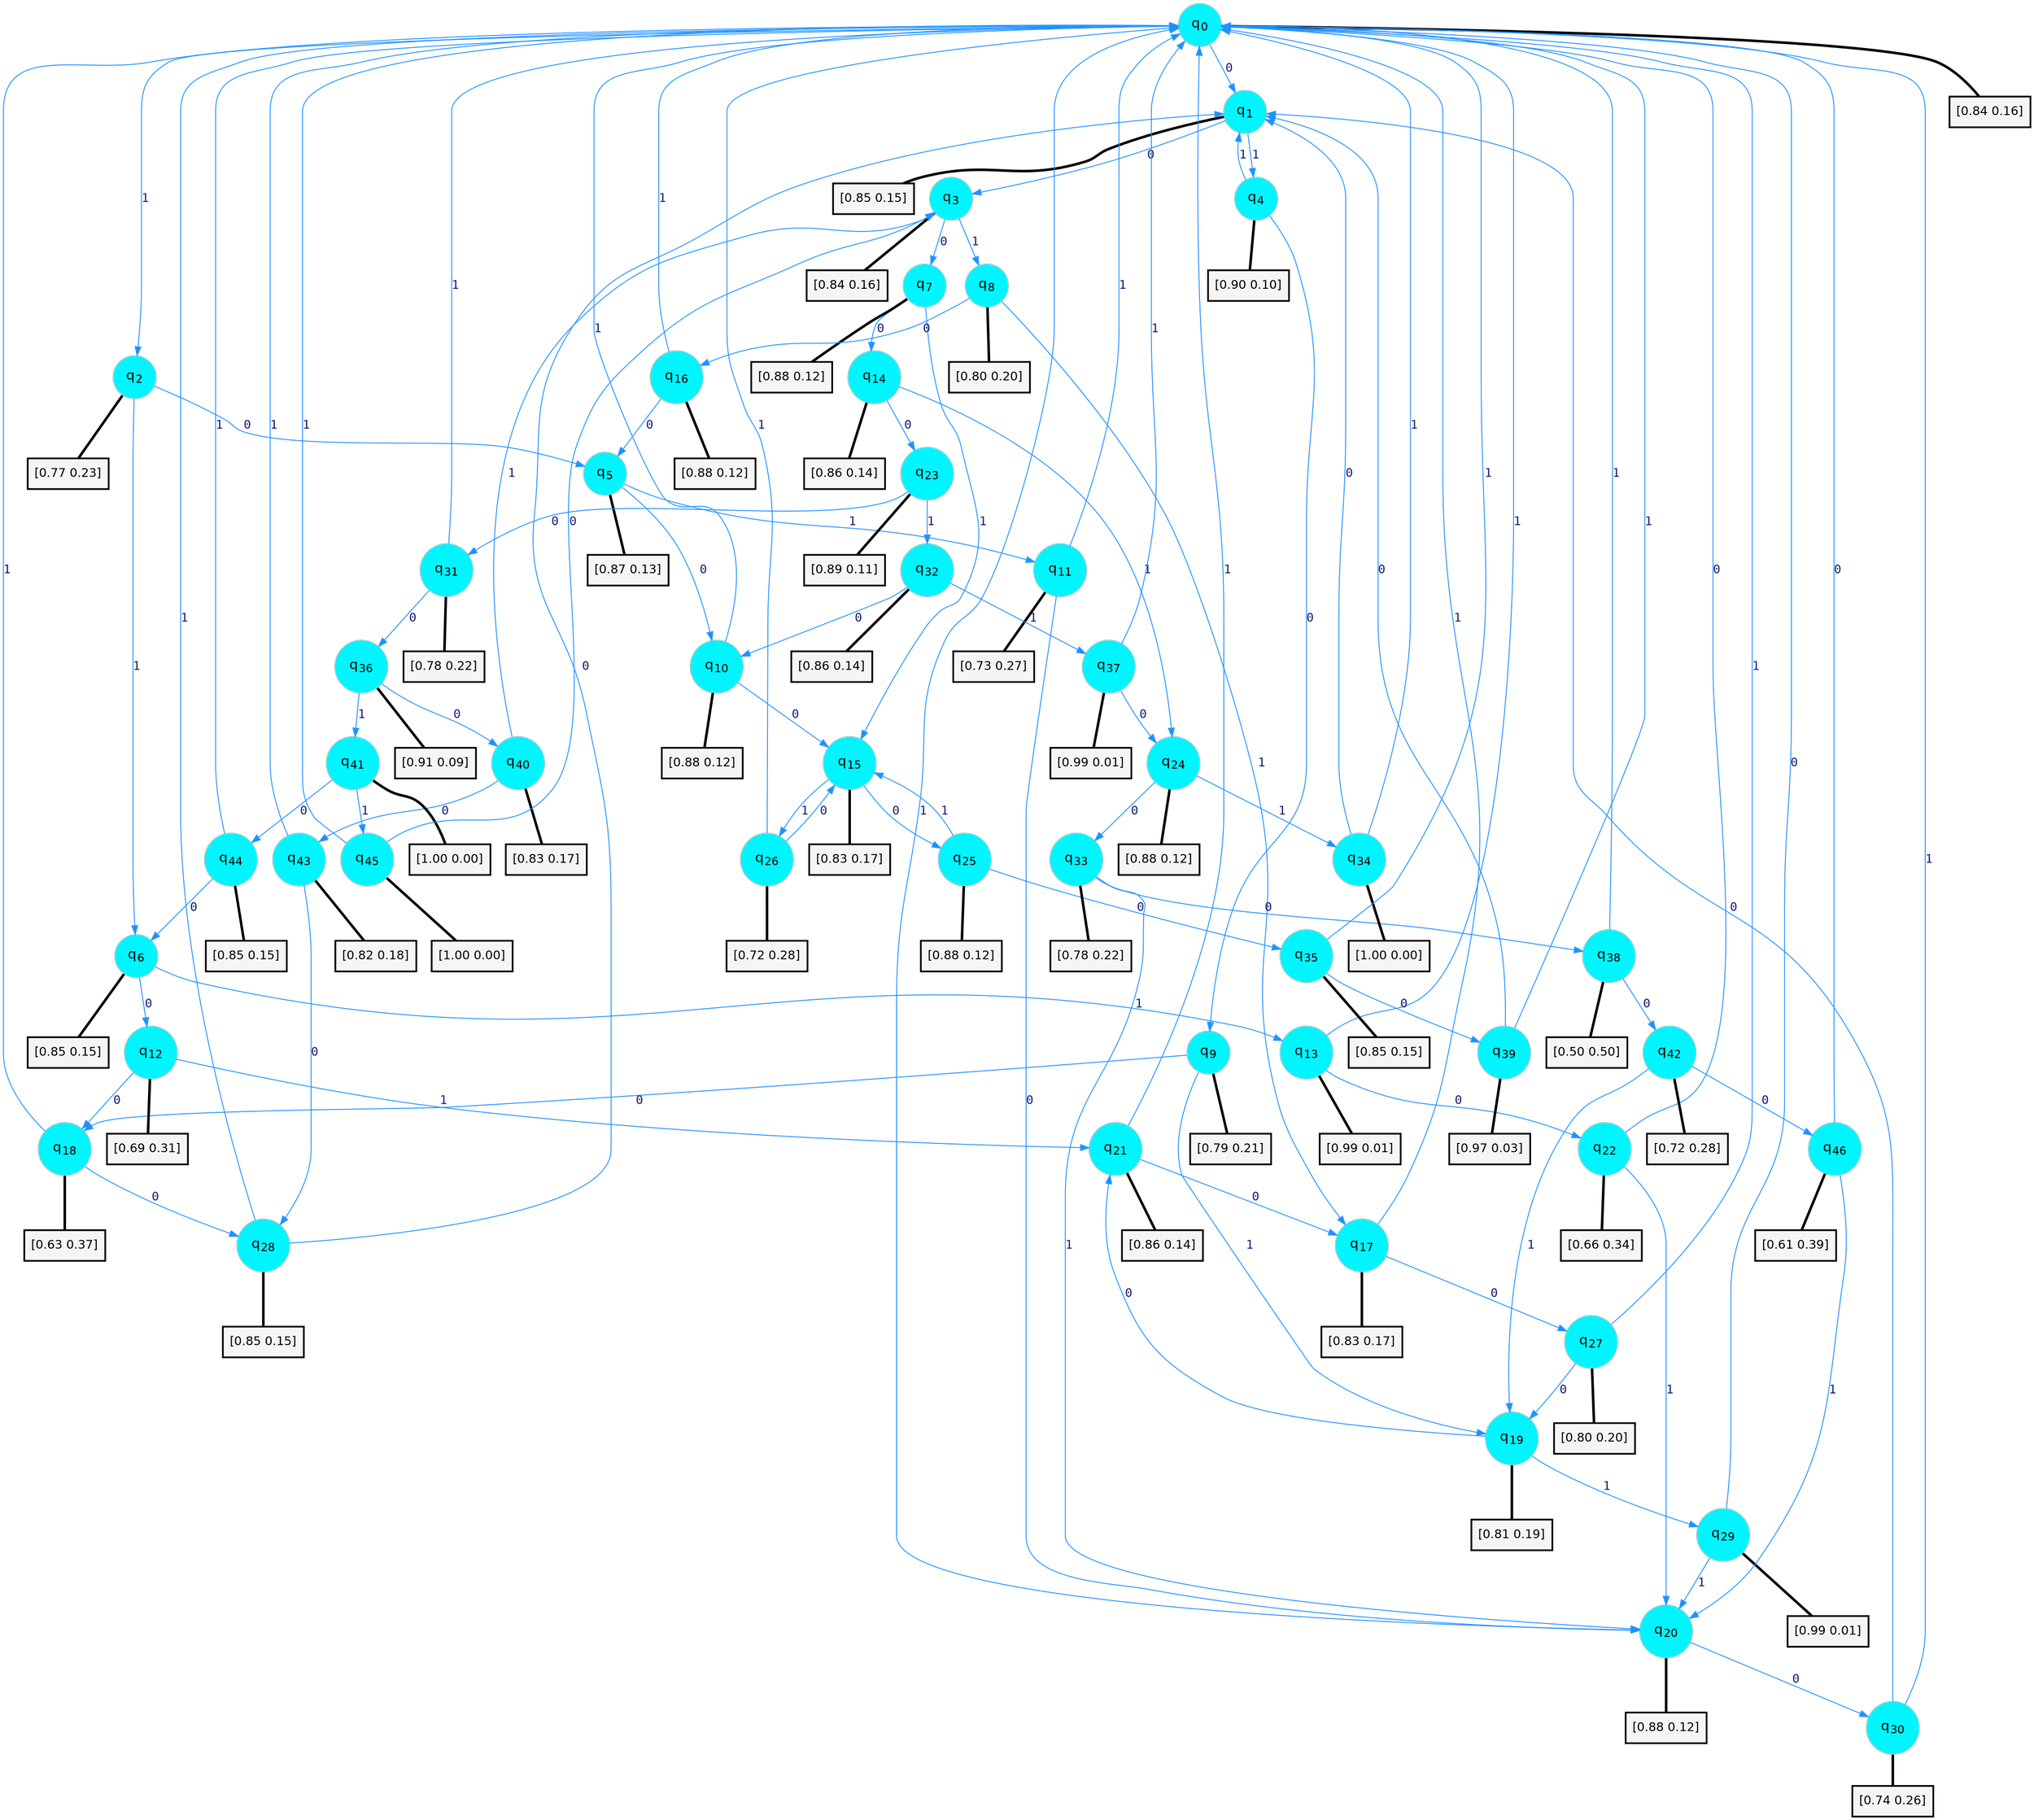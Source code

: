 digraph G {
graph [
bgcolor=transparent, dpi=300, rankdir=TD, size="40,25"];
node [
color=gray, fillcolor=turquoise1, fontcolor=black, fontname=Helvetica, fontsize=16, fontweight=bold, shape=circle, style=filled];
edge [
arrowsize=1, color=dodgerblue1, fontcolor=midnightblue, fontname=courier, fontweight=bold, penwidth=1, style=solid, weight=20];
0[label=<q<SUB>0</SUB>>];
1[label=<q<SUB>1</SUB>>];
2[label=<q<SUB>2</SUB>>];
3[label=<q<SUB>3</SUB>>];
4[label=<q<SUB>4</SUB>>];
5[label=<q<SUB>5</SUB>>];
6[label=<q<SUB>6</SUB>>];
7[label=<q<SUB>7</SUB>>];
8[label=<q<SUB>8</SUB>>];
9[label=<q<SUB>9</SUB>>];
10[label=<q<SUB>10</SUB>>];
11[label=<q<SUB>11</SUB>>];
12[label=<q<SUB>12</SUB>>];
13[label=<q<SUB>13</SUB>>];
14[label=<q<SUB>14</SUB>>];
15[label=<q<SUB>15</SUB>>];
16[label=<q<SUB>16</SUB>>];
17[label=<q<SUB>17</SUB>>];
18[label=<q<SUB>18</SUB>>];
19[label=<q<SUB>19</SUB>>];
20[label=<q<SUB>20</SUB>>];
21[label=<q<SUB>21</SUB>>];
22[label=<q<SUB>22</SUB>>];
23[label=<q<SUB>23</SUB>>];
24[label=<q<SUB>24</SUB>>];
25[label=<q<SUB>25</SUB>>];
26[label=<q<SUB>26</SUB>>];
27[label=<q<SUB>27</SUB>>];
28[label=<q<SUB>28</SUB>>];
29[label=<q<SUB>29</SUB>>];
30[label=<q<SUB>30</SUB>>];
31[label=<q<SUB>31</SUB>>];
32[label=<q<SUB>32</SUB>>];
33[label=<q<SUB>33</SUB>>];
34[label=<q<SUB>34</SUB>>];
35[label=<q<SUB>35</SUB>>];
36[label=<q<SUB>36</SUB>>];
37[label=<q<SUB>37</SUB>>];
38[label=<q<SUB>38</SUB>>];
39[label=<q<SUB>39</SUB>>];
40[label=<q<SUB>40</SUB>>];
41[label=<q<SUB>41</SUB>>];
42[label=<q<SUB>42</SUB>>];
43[label=<q<SUB>43</SUB>>];
44[label=<q<SUB>44</SUB>>];
45[label=<q<SUB>45</SUB>>];
46[label=<q<SUB>46</SUB>>];
47[label="[0.84 0.16]", shape=box,fontcolor=black, fontname=Helvetica, fontsize=14, penwidth=2, fillcolor=whitesmoke,color=black];
48[label="[0.85 0.15]", shape=box,fontcolor=black, fontname=Helvetica, fontsize=14, penwidth=2, fillcolor=whitesmoke,color=black];
49[label="[0.77 0.23]", shape=box,fontcolor=black, fontname=Helvetica, fontsize=14, penwidth=2, fillcolor=whitesmoke,color=black];
50[label="[0.84 0.16]", shape=box,fontcolor=black, fontname=Helvetica, fontsize=14, penwidth=2, fillcolor=whitesmoke,color=black];
51[label="[0.90 0.10]", shape=box,fontcolor=black, fontname=Helvetica, fontsize=14, penwidth=2, fillcolor=whitesmoke,color=black];
52[label="[0.87 0.13]", shape=box,fontcolor=black, fontname=Helvetica, fontsize=14, penwidth=2, fillcolor=whitesmoke,color=black];
53[label="[0.85 0.15]", shape=box,fontcolor=black, fontname=Helvetica, fontsize=14, penwidth=2, fillcolor=whitesmoke,color=black];
54[label="[0.88 0.12]", shape=box,fontcolor=black, fontname=Helvetica, fontsize=14, penwidth=2, fillcolor=whitesmoke,color=black];
55[label="[0.80 0.20]", shape=box,fontcolor=black, fontname=Helvetica, fontsize=14, penwidth=2, fillcolor=whitesmoke,color=black];
56[label="[0.79 0.21]", shape=box,fontcolor=black, fontname=Helvetica, fontsize=14, penwidth=2, fillcolor=whitesmoke,color=black];
57[label="[0.88 0.12]", shape=box,fontcolor=black, fontname=Helvetica, fontsize=14, penwidth=2, fillcolor=whitesmoke,color=black];
58[label="[0.73 0.27]", shape=box,fontcolor=black, fontname=Helvetica, fontsize=14, penwidth=2, fillcolor=whitesmoke,color=black];
59[label="[0.69 0.31]", shape=box,fontcolor=black, fontname=Helvetica, fontsize=14, penwidth=2, fillcolor=whitesmoke,color=black];
60[label="[0.99 0.01]", shape=box,fontcolor=black, fontname=Helvetica, fontsize=14, penwidth=2, fillcolor=whitesmoke,color=black];
61[label="[0.86 0.14]", shape=box,fontcolor=black, fontname=Helvetica, fontsize=14, penwidth=2, fillcolor=whitesmoke,color=black];
62[label="[0.83 0.17]", shape=box,fontcolor=black, fontname=Helvetica, fontsize=14, penwidth=2, fillcolor=whitesmoke,color=black];
63[label="[0.88 0.12]", shape=box,fontcolor=black, fontname=Helvetica, fontsize=14, penwidth=2, fillcolor=whitesmoke,color=black];
64[label="[0.83 0.17]", shape=box,fontcolor=black, fontname=Helvetica, fontsize=14, penwidth=2, fillcolor=whitesmoke,color=black];
65[label="[0.63 0.37]", shape=box,fontcolor=black, fontname=Helvetica, fontsize=14, penwidth=2, fillcolor=whitesmoke,color=black];
66[label="[0.81 0.19]", shape=box,fontcolor=black, fontname=Helvetica, fontsize=14, penwidth=2, fillcolor=whitesmoke,color=black];
67[label="[0.88 0.12]", shape=box,fontcolor=black, fontname=Helvetica, fontsize=14, penwidth=2, fillcolor=whitesmoke,color=black];
68[label="[0.86 0.14]", shape=box,fontcolor=black, fontname=Helvetica, fontsize=14, penwidth=2, fillcolor=whitesmoke,color=black];
69[label="[0.66 0.34]", shape=box,fontcolor=black, fontname=Helvetica, fontsize=14, penwidth=2, fillcolor=whitesmoke,color=black];
70[label="[0.89 0.11]", shape=box,fontcolor=black, fontname=Helvetica, fontsize=14, penwidth=2, fillcolor=whitesmoke,color=black];
71[label="[0.88 0.12]", shape=box,fontcolor=black, fontname=Helvetica, fontsize=14, penwidth=2, fillcolor=whitesmoke,color=black];
72[label="[0.88 0.12]", shape=box,fontcolor=black, fontname=Helvetica, fontsize=14, penwidth=2, fillcolor=whitesmoke,color=black];
73[label="[0.72 0.28]", shape=box,fontcolor=black, fontname=Helvetica, fontsize=14, penwidth=2, fillcolor=whitesmoke,color=black];
74[label="[0.80 0.20]", shape=box,fontcolor=black, fontname=Helvetica, fontsize=14, penwidth=2, fillcolor=whitesmoke,color=black];
75[label="[0.85 0.15]", shape=box,fontcolor=black, fontname=Helvetica, fontsize=14, penwidth=2, fillcolor=whitesmoke,color=black];
76[label="[0.99 0.01]", shape=box,fontcolor=black, fontname=Helvetica, fontsize=14, penwidth=2, fillcolor=whitesmoke,color=black];
77[label="[0.74 0.26]", shape=box,fontcolor=black, fontname=Helvetica, fontsize=14, penwidth=2, fillcolor=whitesmoke,color=black];
78[label="[0.78 0.22]", shape=box,fontcolor=black, fontname=Helvetica, fontsize=14, penwidth=2, fillcolor=whitesmoke,color=black];
79[label="[0.86 0.14]", shape=box,fontcolor=black, fontname=Helvetica, fontsize=14, penwidth=2, fillcolor=whitesmoke,color=black];
80[label="[0.78 0.22]", shape=box,fontcolor=black, fontname=Helvetica, fontsize=14, penwidth=2, fillcolor=whitesmoke,color=black];
81[label="[1.00 0.00]", shape=box,fontcolor=black, fontname=Helvetica, fontsize=14, penwidth=2, fillcolor=whitesmoke,color=black];
82[label="[0.85 0.15]", shape=box,fontcolor=black, fontname=Helvetica, fontsize=14, penwidth=2, fillcolor=whitesmoke,color=black];
83[label="[0.91 0.09]", shape=box,fontcolor=black, fontname=Helvetica, fontsize=14, penwidth=2, fillcolor=whitesmoke,color=black];
84[label="[0.99 0.01]", shape=box,fontcolor=black, fontname=Helvetica, fontsize=14, penwidth=2, fillcolor=whitesmoke,color=black];
85[label="[0.50 0.50]", shape=box,fontcolor=black, fontname=Helvetica, fontsize=14, penwidth=2, fillcolor=whitesmoke,color=black];
86[label="[0.97 0.03]", shape=box,fontcolor=black, fontname=Helvetica, fontsize=14, penwidth=2, fillcolor=whitesmoke,color=black];
87[label="[0.83 0.17]", shape=box,fontcolor=black, fontname=Helvetica, fontsize=14, penwidth=2, fillcolor=whitesmoke,color=black];
88[label="[1.00 0.00]", shape=box,fontcolor=black, fontname=Helvetica, fontsize=14, penwidth=2, fillcolor=whitesmoke,color=black];
89[label="[0.72 0.28]", shape=box,fontcolor=black, fontname=Helvetica, fontsize=14, penwidth=2, fillcolor=whitesmoke,color=black];
90[label="[0.82 0.18]", shape=box,fontcolor=black, fontname=Helvetica, fontsize=14, penwidth=2, fillcolor=whitesmoke,color=black];
91[label="[0.85 0.15]", shape=box,fontcolor=black, fontname=Helvetica, fontsize=14, penwidth=2, fillcolor=whitesmoke,color=black];
92[label="[1.00 0.00]", shape=box,fontcolor=black, fontname=Helvetica, fontsize=14, penwidth=2, fillcolor=whitesmoke,color=black];
93[label="[0.61 0.39]", shape=box,fontcolor=black, fontname=Helvetica, fontsize=14, penwidth=2, fillcolor=whitesmoke,color=black];
0->1 [label=0];
0->2 [label=1];
0->47 [arrowhead=none, penwidth=3,color=black];
1->3 [label=0];
1->4 [label=1];
1->48 [arrowhead=none, penwidth=3,color=black];
2->5 [label=0];
2->6 [label=1];
2->49 [arrowhead=none, penwidth=3,color=black];
3->7 [label=0];
3->8 [label=1];
3->50 [arrowhead=none, penwidth=3,color=black];
4->9 [label=0];
4->1 [label=1];
4->51 [arrowhead=none, penwidth=3,color=black];
5->10 [label=0];
5->11 [label=1];
5->52 [arrowhead=none, penwidth=3,color=black];
6->12 [label=0];
6->13 [label=1];
6->53 [arrowhead=none, penwidth=3,color=black];
7->14 [label=0];
7->15 [label=1];
7->54 [arrowhead=none, penwidth=3,color=black];
8->16 [label=0];
8->17 [label=1];
8->55 [arrowhead=none, penwidth=3,color=black];
9->18 [label=0];
9->19 [label=1];
9->56 [arrowhead=none, penwidth=3,color=black];
10->15 [label=0];
10->0 [label=1];
10->57 [arrowhead=none, penwidth=3,color=black];
11->20 [label=0];
11->0 [label=1];
11->58 [arrowhead=none, penwidth=3,color=black];
12->18 [label=0];
12->21 [label=1];
12->59 [arrowhead=none, penwidth=3,color=black];
13->22 [label=0];
13->0 [label=1];
13->60 [arrowhead=none, penwidth=3,color=black];
14->23 [label=0];
14->24 [label=1];
14->61 [arrowhead=none, penwidth=3,color=black];
15->25 [label=0];
15->26 [label=1];
15->62 [arrowhead=none, penwidth=3,color=black];
16->5 [label=0];
16->0 [label=1];
16->63 [arrowhead=none, penwidth=3,color=black];
17->27 [label=0];
17->0 [label=1];
17->64 [arrowhead=none, penwidth=3,color=black];
18->28 [label=0];
18->0 [label=1];
18->65 [arrowhead=none, penwidth=3,color=black];
19->21 [label=0];
19->29 [label=1];
19->66 [arrowhead=none, penwidth=3,color=black];
20->30 [label=0];
20->0 [label=1];
20->67 [arrowhead=none, penwidth=3,color=black];
21->17 [label=0];
21->0 [label=1];
21->68 [arrowhead=none, penwidth=3,color=black];
22->0 [label=0];
22->20 [label=1];
22->69 [arrowhead=none, penwidth=3,color=black];
23->31 [label=0];
23->32 [label=1];
23->70 [arrowhead=none, penwidth=3,color=black];
24->33 [label=0];
24->34 [label=1];
24->71 [arrowhead=none, penwidth=3,color=black];
25->35 [label=0];
25->15 [label=1];
25->72 [arrowhead=none, penwidth=3,color=black];
26->15 [label=0];
26->0 [label=1];
26->73 [arrowhead=none, penwidth=3,color=black];
27->19 [label=0];
27->0 [label=1];
27->74 [arrowhead=none, penwidth=3,color=black];
28->1 [label=0];
28->0 [label=1];
28->75 [arrowhead=none, penwidth=3,color=black];
29->0 [label=0];
29->20 [label=1];
29->76 [arrowhead=none, penwidth=3,color=black];
30->1 [label=0];
30->0 [label=1];
30->77 [arrowhead=none, penwidth=3,color=black];
31->36 [label=0];
31->0 [label=1];
31->78 [arrowhead=none, penwidth=3,color=black];
32->10 [label=0];
32->37 [label=1];
32->79 [arrowhead=none, penwidth=3,color=black];
33->38 [label=0];
33->20 [label=1];
33->80 [arrowhead=none, penwidth=3,color=black];
34->1 [label=0];
34->0 [label=1];
34->81 [arrowhead=none, penwidth=3,color=black];
35->39 [label=0];
35->0 [label=1];
35->82 [arrowhead=none, penwidth=3,color=black];
36->40 [label=0];
36->41 [label=1];
36->83 [arrowhead=none, penwidth=3,color=black];
37->24 [label=0];
37->0 [label=1];
37->84 [arrowhead=none, penwidth=3,color=black];
38->42 [label=0];
38->0 [label=1];
38->85 [arrowhead=none, penwidth=3,color=black];
39->1 [label=0];
39->0 [label=1];
39->86 [arrowhead=none, penwidth=3,color=black];
40->43 [label=0];
40->3 [label=1];
40->87 [arrowhead=none, penwidth=3,color=black];
41->44 [label=0];
41->45 [label=1];
41->88 [arrowhead=none, penwidth=3,color=black];
42->46 [label=0];
42->19 [label=1];
42->89 [arrowhead=none, penwidth=3,color=black];
43->28 [label=0];
43->0 [label=1];
43->90 [arrowhead=none, penwidth=3,color=black];
44->6 [label=0];
44->0 [label=1];
44->91 [arrowhead=none, penwidth=3,color=black];
45->3 [label=0];
45->0 [label=1];
45->92 [arrowhead=none, penwidth=3,color=black];
46->0 [label=0];
46->20 [label=1];
46->93 [arrowhead=none, penwidth=3,color=black];
}

